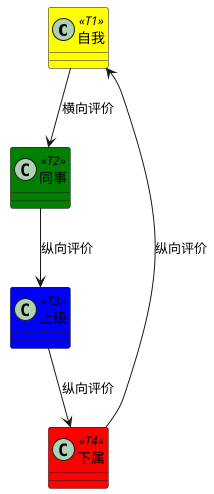 @startuml
!define RECTANGLE class

skinparam class {
    BackgroundColor<<T1>> Yellow
    BackgroundColor<<T2>> Green
    BackgroundColor<<T3>> Blue
    BackgroundColor<<T4>> Red
}

RECTANGLE "自我" as Self <<T1>>
RECTANGLE "同事" as Colleague <<T2>>
RECTANGLE "上级" as Supervisor <<T3>>
RECTANGLE "下属" as Subordinate <<T4>>

Self -[hidden]-> Colleague
Colleague -[hidden]-> Supervisor
Supervisor -[hidden]-> Subordinate

Self --> Colleague : "横向评价"
Colleague --> Supervisor : "纵向评价"
Supervisor --> Subordinate : "纵向评价"
Subordinate --> Self : "纵向评价"

@enduml

@startuml
!define RECTANGLE class

skinparam class {
    BackgroundColor<<T1>> Yellow
    BackgroundColor<<T2>> Green
    BackgroundColor<<T3>> Blue
}

RECTANGLE "准备阶段" as Preparation <<T1>>
RECTANGLE "实施阶段" as Implementation <<T2>>
RECTANGLE "反思阶段" as Reflection <<T3>>

Preparation -[hidden]-> Implementation
Implementation -[hidden]-> Reflection

Preparation --> Implementation : "开始评价"
Implementation --> Reflection : "分析结果"
Reflection --> Preparation : "新一轮反馈"

@enduml
